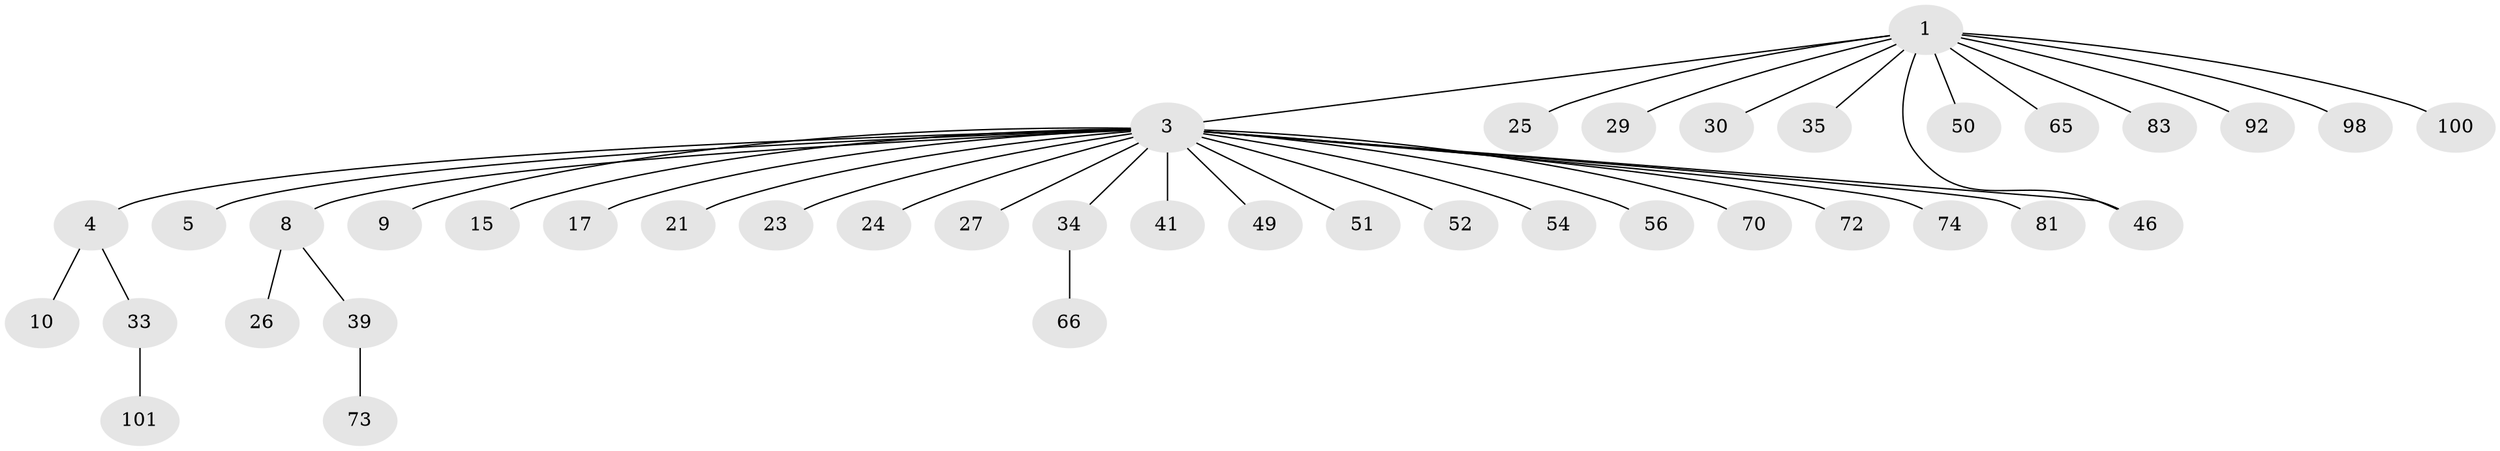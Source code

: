 // original degree distribution, {2: 0.1553398058252427, 13: 0.009708737864077669, 24: 0.009708737864077669, 6: 0.02912621359223301, 1: 0.6504854368932039, 12: 0.009708737864077669, 3: 0.10679611650485436, 5: 0.009708737864077669, 4: 0.019417475728155338}
// Generated by graph-tools (version 1.1) at 2025/18/03/04/25 18:18:17]
// undirected, 41 vertices, 41 edges
graph export_dot {
graph [start="1"]
  node [color=gray90,style=filled];
  1 [super="+2+47"];
  3 [super="+20+28+6+14"];
  4 [super="+19+88+7"];
  5;
  8 [super="+11+44"];
  9;
  10 [super="+42+103"];
  15;
  17 [super="+31+53+45"];
  21;
  23 [super="+91+48"];
  24;
  25;
  26;
  27;
  29;
  30 [super="+61+36"];
  33;
  34 [super="+102+59"];
  35;
  39;
  41 [super="+68+90+93+75"];
  46 [super="+63"];
  49;
  50 [super="+69+58"];
  51;
  52;
  54;
  56;
  65 [super="+87"];
  66 [super="+79"];
  70;
  72;
  73;
  74;
  81;
  83;
  92;
  98;
  100;
  101;
  1 -- 65;
  1 -- 98;
  1 -- 3;
  1 -- 35;
  1 -- 100;
  1 -- 46;
  1 -- 50;
  1 -- 83;
  1 -- 25;
  1 -- 92;
  1 -- 29;
  1 -- 30;
  3 -- 4;
  3 -- 5;
  3 -- 9;
  3 -- 15;
  3 -- 17;
  3 -- 21;
  3 -- 23;
  3 -- 24;
  3 -- 27;
  3 -- 49;
  3 -- 51;
  3 -- 52;
  3 -- 54;
  3 -- 56;
  3 -- 70;
  3 -- 72;
  3 -- 74;
  3 -- 81;
  3 -- 41 [weight=2];
  3 -- 8 [weight=2];
  3 -- 34;
  3 -- 46;
  4 -- 10;
  4 -- 33;
  8 -- 26;
  8 -- 39;
  33 -- 101;
  34 -- 66;
  39 -- 73;
}
